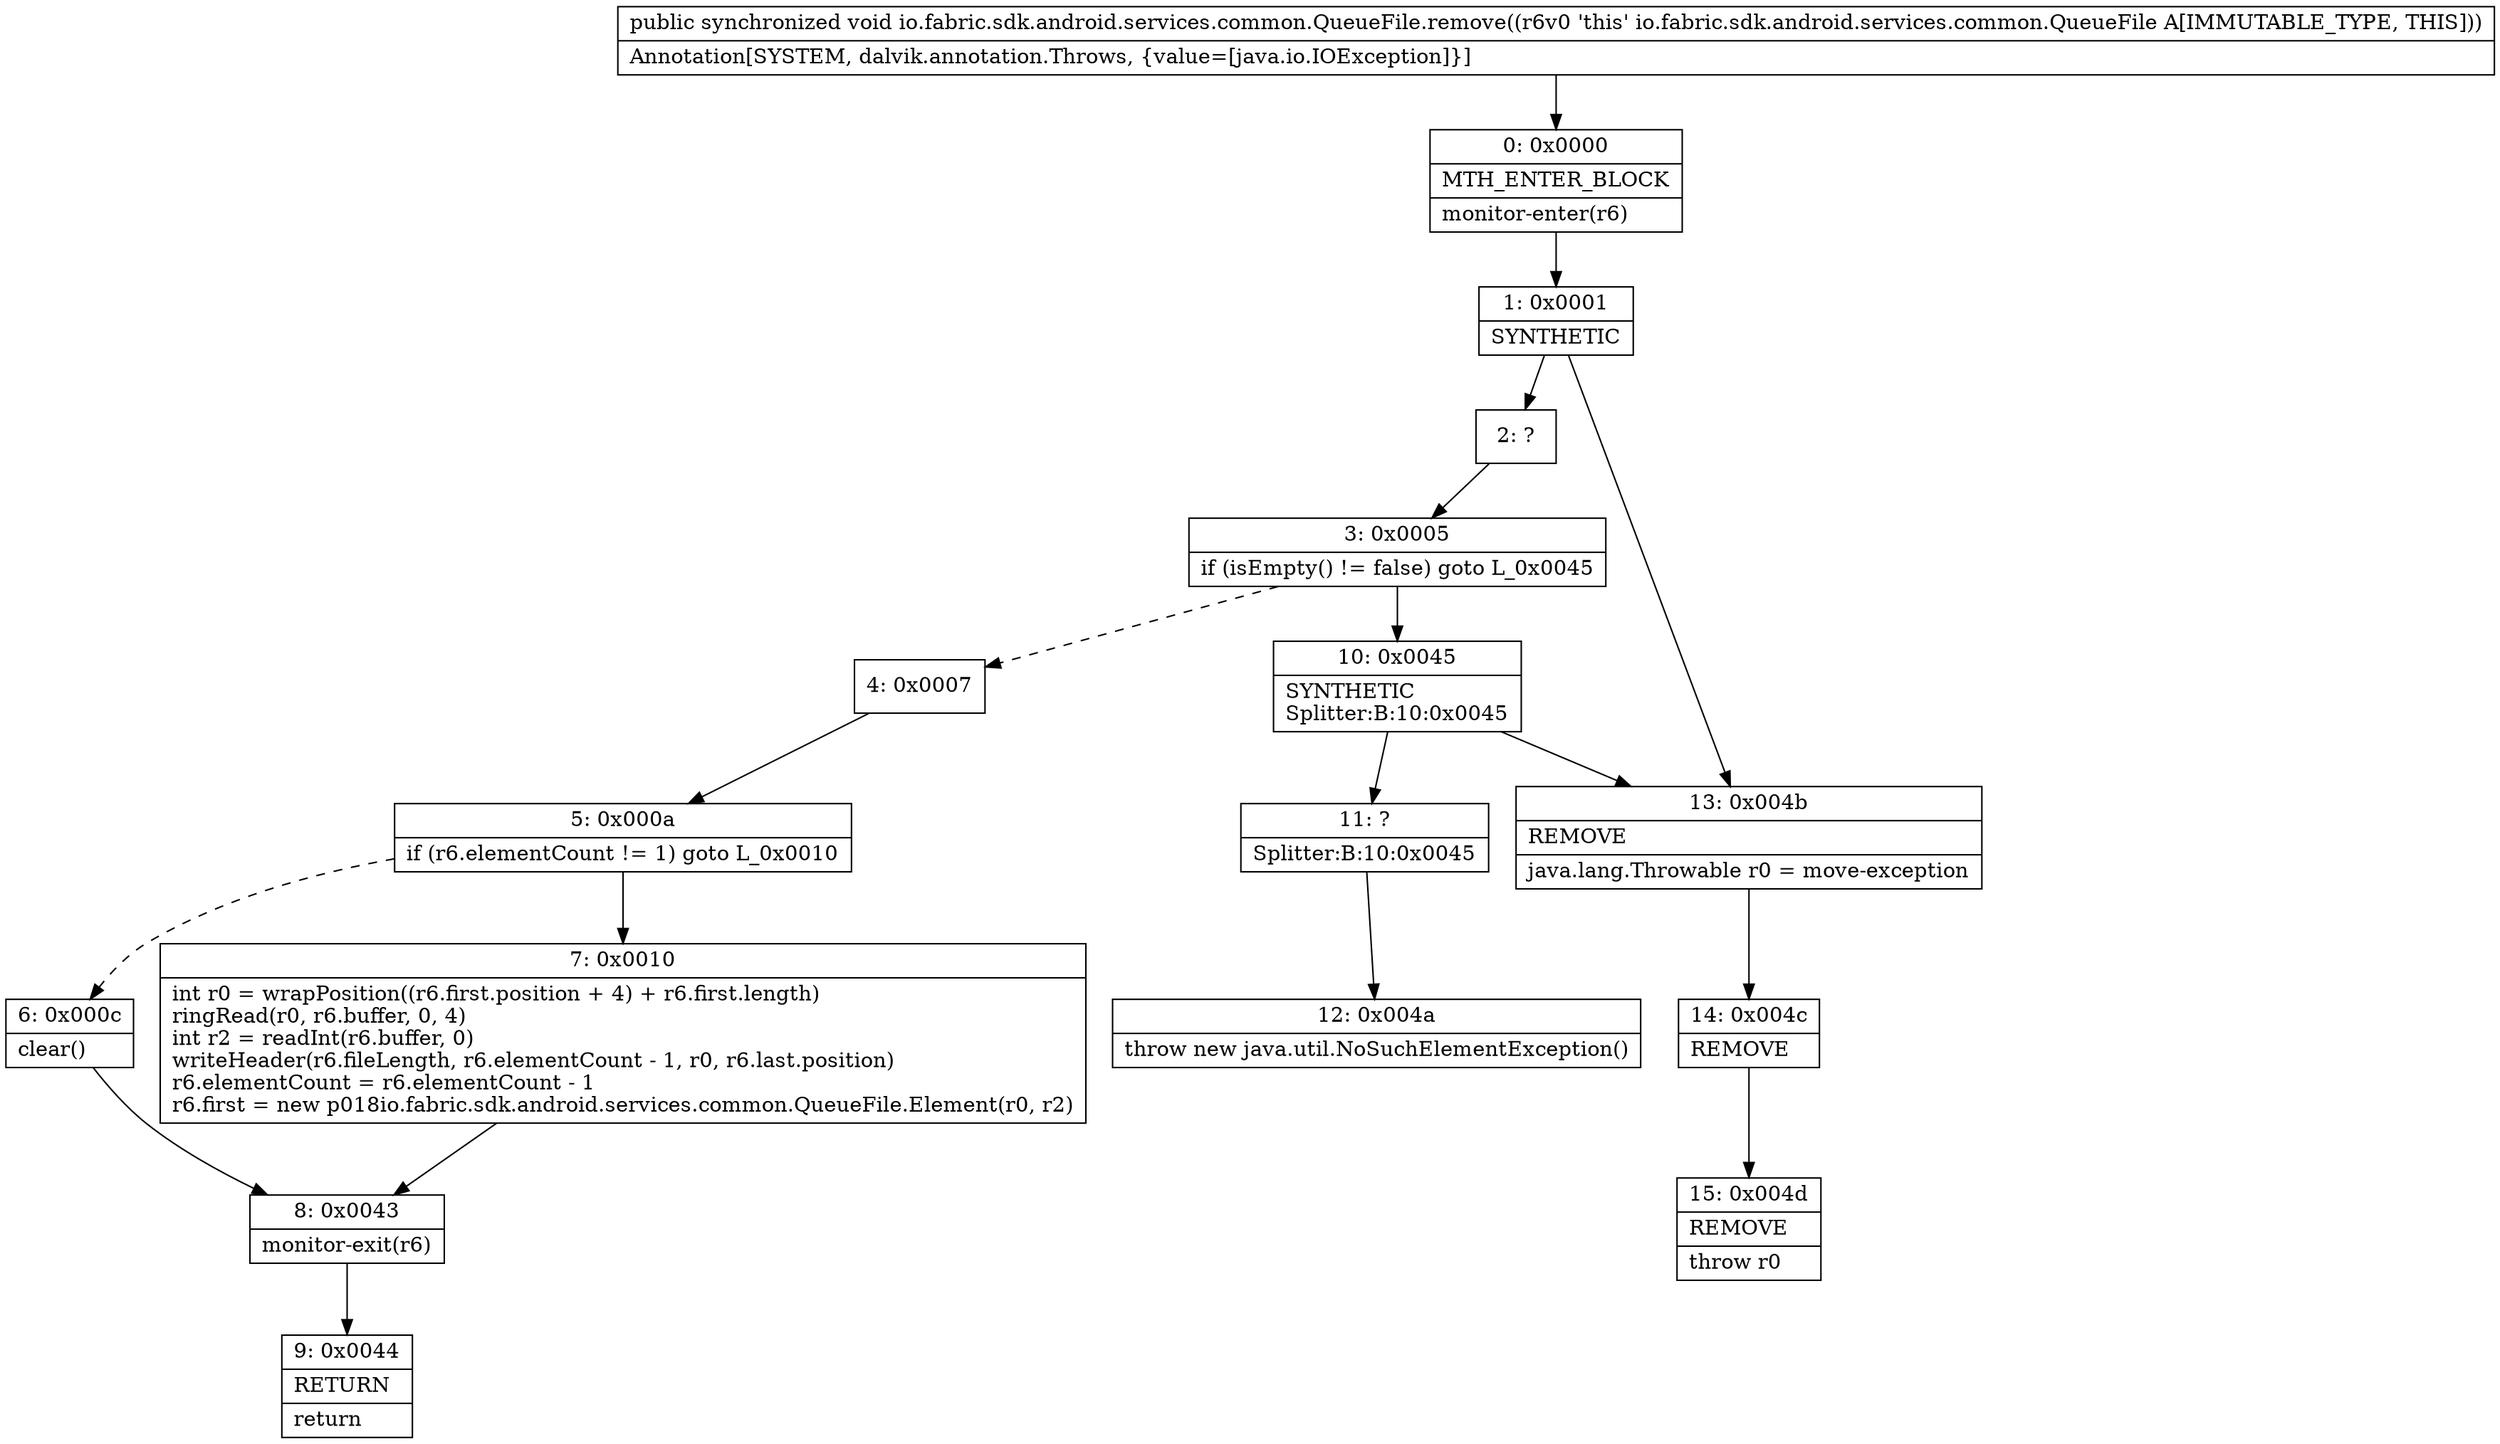 digraph "CFG forio.fabric.sdk.android.services.common.QueueFile.remove()V" {
Node_0 [shape=record,label="{0\:\ 0x0000|MTH_ENTER_BLOCK\l|monitor\-enter(r6)\l}"];
Node_1 [shape=record,label="{1\:\ 0x0001|SYNTHETIC\l}"];
Node_2 [shape=record,label="{2\:\ ?}"];
Node_3 [shape=record,label="{3\:\ 0x0005|if (isEmpty() != false) goto L_0x0045\l}"];
Node_4 [shape=record,label="{4\:\ 0x0007}"];
Node_5 [shape=record,label="{5\:\ 0x000a|if (r6.elementCount != 1) goto L_0x0010\l}"];
Node_6 [shape=record,label="{6\:\ 0x000c|clear()\l}"];
Node_7 [shape=record,label="{7\:\ 0x0010|int r0 = wrapPosition((r6.first.position + 4) + r6.first.length)\lringRead(r0, r6.buffer, 0, 4)\lint r2 = readInt(r6.buffer, 0)\lwriteHeader(r6.fileLength, r6.elementCount \- 1, r0, r6.last.position)\lr6.elementCount = r6.elementCount \- 1\lr6.first = new p018io.fabric.sdk.android.services.common.QueueFile.Element(r0, r2)\l}"];
Node_8 [shape=record,label="{8\:\ 0x0043|monitor\-exit(r6)\l}"];
Node_9 [shape=record,label="{9\:\ 0x0044|RETURN\l|return\l}"];
Node_10 [shape=record,label="{10\:\ 0x0045|SYNTHETIC\lSplitter:B:10:0x0045\l}"];
Node_11 [shape=record,label="{11\:\ ?|Splitter:B:10:0x0045\l}"];
Node_12 [shape=record,label="{12\:\ 0x004a|throw new java.util.NoSuchElementException()\l}"];
Node_13 [shape=record,label="{13\:\ 0x004b|REMOVE\l|java.lang.Throwable r0 = move\-exception\l}"];
Node_14 [shape=record,label="{14\:\ 0x004c|REMOVE\l}"];
Node_15 [shape=record,label="{15\:\ 0x004d|REMOVE\l|throw r0\l}"];
MethodNode[shape=record,label="{public synchronized void io.fabric.sdk.android.services.common.QueueFile.remove((r6v0 'this' io.fabric.sdk.android.services.common.QueueFile A[IMMUTABLE_TYPE, THIS]))  | Annotation[SYSTEM, dalvik.annotation.Throws, \{value=[java.io.IOException]\}]\l}"];
MethodNode -> Node_0;
Node_0 -> Node_1;
Node_1 -> Node_2;
Node_1 -> Node_13;
Node_2 -> Node_3;
Node_3 -> Node_4[style=dashed];
Node_3 -> Node_10;
Node_4 -> Node_5;
Node_5 -> Node_6[style=dashed];
Node_5 -> Node_7;
Node_6 -> Node_8;
Node_7 -> Node_8;
Node_8 -> Node_9;
Node_10 -> Node_11;
Node_10 -> Node_13;
Node_11 -> Node_12;
Node_13 -> Node_14;
Node_14 -> Node_15;
}

